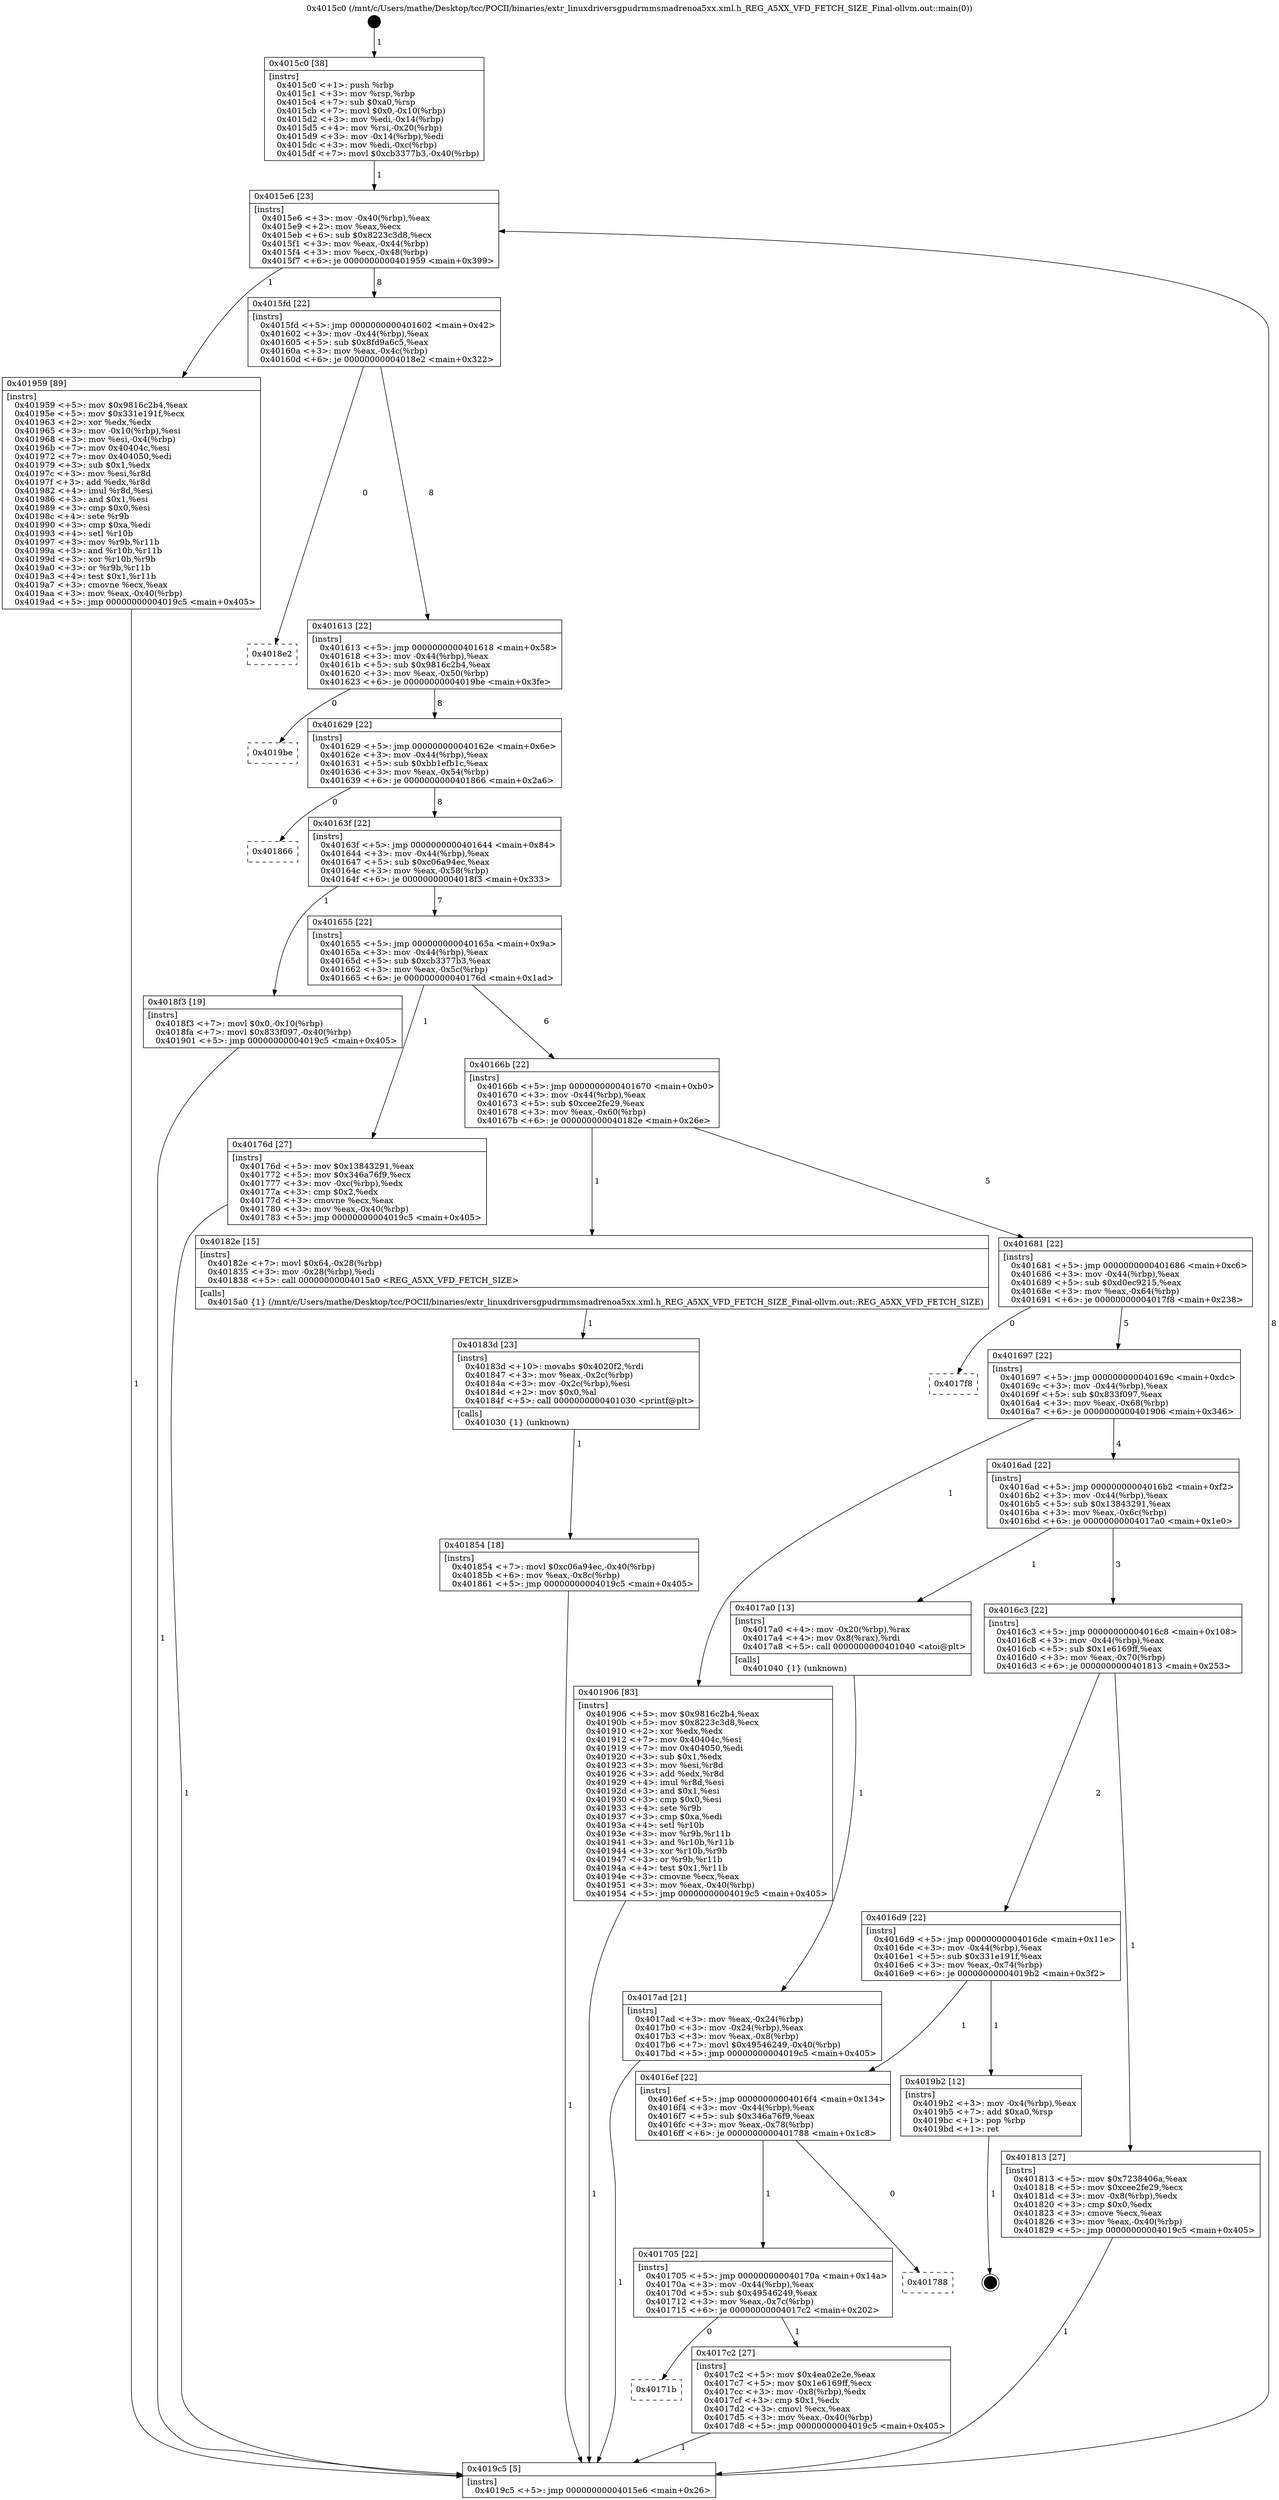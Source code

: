digraph "0x4015c0" {
  label = "0x4015c0 (/mnt/c/Users/mathe/Desktop/tcc/POCII/binaries/extr_linuxdriversgpudrmmsmadrenoa5xx.xml.h_REG_A5XX_VFD_FETCH_SIZE_Final-ollvm.out::main(0))"
  labelloc = "t"
  node[shape=record]

  Entry [label="",width=0.3,height=0.3,shape=circle,fillcolor=black,style=filled]
  "0x4015e6" [label="{
     0x4015e6 [23]\l
     | [instrs]\l
     &nbsp;&nbsp;0x4015e6 \<+3\>: mov -0x40(%rbp),%eax\l
     &nbsp;&nbsp;0x4015e9 \<+2\>: mov %eax,%ecx\l
     &nbsp;&nbsp;0x4015eb \<+6\>: sub $0x8223c3d8,%ecx\l
     &nbsp;&nbsp;0x4015f1 \<+3\>: mov %eax,-0x44(%rbp)\l
     &nbsp;&nbsp;0x4015f4 \<+3\>: mov %ecx,-0x48(%rbp)\l
     &nbsp;&nbsp;0x4015f7 \<+6\>: je 0000000000401959 \<main+0x399\>\l
  }"]
  "0x401959" [label="{
     0x401959 [89]\l
     | [instrs]\l
     &nbsp;&nbsp;0x401959 \<+5\>: mov $0x9816c2b4,%eax\l
     &nbsp;&nbsp;0x40195e \<+5\>: mov $0x331e191f,%ecx\l
     &nbsp;&nbsp;0x401963 \<+2\>: xor %edx,%edx\l
     &nbsp;&nbsp;0x401965 \<+3\>: mov -0x10(%rbp),%esi\l
     &nbsp;&nbsp;0x401968 \<+3\>: mov %esi,-0x4(%rbp)\l
     &nbsp;&nbsp;0x40196b \<+7\>: mov 0x40404c,%esi\l
     &nbsp;&nbsp;0x401972 \<+7\>: mov 0x404050,%edi\l
     &nbsp;&nbsp;0x401979 \<+3\>: sub $0x1,%edx\l
     &nbsp;&nbsp;0x40197c \<+3\>: mov %esi,%r8d\l
     &nbsp;&nbsp;0x40197f \<+3\>: add %edx,%r8d\l
     &nbsp;&nbsp;0x401982 \<+4\>: imul %r8d,%esi\l
     &nbsp;&nbsp;0x401986 \<+3\>: and $0x1,%esi\l
     &nbsp;&nbsp;0x401989 \<+3\>: cmp $0x0,%esi\l
     &nbsp;&nbsp;0x40198c \<+4\>: sete %r9b\l
     &nbsp;&nbsp;0x401990 \<+3\>: cmp $0xa,%edi\l
     &nbsp;&nbsp;0x401993 \<+4\>: setl %r10b\l
     &nbsp;&nbsp;0x401997 \<+3\>: mov %r9b,%r11b\l
     &nbsp;&nbsp;0x40199a \<+3\>: and %r10b,%r11b\l
     &nbsp;&nbsp;0x40199d \<+3\>: xor %r10b,%r9b\l
     &nbsp;&nbsp;0x4019a0 \<+3\>: or %r9b,%r11b\l
     &nbsp;&nbsp;0x4019a3 \<+4\>: test $0x1,%r11b\l
     &nbsp;&nbsp;0x4019a7 \<+3\>: cmovne %ecx,%eax\l
     &nbsp;&nbsp;0x4019aa \<+3\>: mov %eax,-0x40(%rbp)\l
     &nbsp;&nbsp;0x4019ad \<+5\>: jmp 00000000004019c5 \<main+0x405\>\l
  }"]
  "0x4015fd" [label="{
     0x4015fd [22]\l
     | [instrs]\l
     &nbsp;&nbsp;0x4015fd \<+5\>: jmp 0000000000401602 \<main+0x42\>\l
     &nbsp;&nbsp;0x401602 \<+3\>: mov -0x44(%rbp),%eax\l
     &nbsp;&nbsp;0x401605 \<+5\>: sub $0x8fd9a6c5,%eax\l
     &nbsp;&nbsp;0x40160a \<+3\>: mov %eax,-0x4c(%rbp)\l
     &nbsp;&nbsp;0x40160d \<+6\>: je 00000000004018e2 \<main+0x322\>\l
  }"]
  Exit [label="",width=0.3,height=0.3,shape=circle,fillcolor=black,style=filled,peripheries=2]
  "0x4018e2" [label="{
     0x4018e2\l
  }", style=dashed]
  "0x401613" [label="{
     0x401613 [22]\l
     | [instrs]\l
     &nbsp;&nbsp;0x401613 \<+5\>: jmp 0000000000401618 \<main+0x58\>\l
     &nbsp;&nbsp;0x401618 \<+3\>: mov -0x44(%rbp),%eax\l
     &nbsp;&nbsp;0x40161b \<+5\>: sub $0x9816c2b4,%eax\l
     &nbsp;&nbsp;0x401620 \<+3\>: mov %eax,-0x50(%rbp)\l
     &nbsp;&nbsp;0x401623 \<+6\>: je 00000000004019be \<main+0x3fe\>\l
  }"]
  "0x401854" [label="{
     0x401854 [18]\l
     | [instrs]\l
     &nbsp;&nbsp;0x401854 \<+7\>: movl $0xc06a94ec,-0x40(%rbp)\l
     &nbsp;&nbsp;0x40185b \<+6\>: mov %eax,-0x8c(%rbp)\l
     &nbsp;&nbsp;0x401861 \<+5\>: jmp 00000000004019c5 \<main+0x405\>\l
  }"]
  "0x4019be" [label="{
     0x4019be\l
  }", style=dashed]
  "0x401629" [label="{
     0x401629 [22]\l
     | [instrs]\l
     &nbsp;&nbsp;0x401629 \<+5\>: jmp 000000000040162e \<main+0x6e\>\l
     &nbsp;&nbsp;0x40162e \<+3\>: mov -0x44(%rbp),%eax\l
     &nbsp;&nbsp;0x401631 \<+5\>: sub $0xbb1efb1c,%eax\l
     &nbsp;&nbsp;0x401636 \<+3\>: mov %eax,-0x54(%rbp)\l
     &nbsp;&nbsp;0x401639 \<+6\>: je 0000000000401866 \<main+0x2a6\>\l
  }"]
  "0x40183d" [label="{
     0x40183d [23]\l
     | [instrs]\l
     &nbsp;&nbsp;0x40183d \<+10\>: movabs $0x4020f2,%rdi\l
     &nbsp;&nbsp;0x401847 \<+3\>: mov %eax,-0x2c(%rbp)\l
     &nbsp;&nbsp;0x40184a \<+3\>: mov -0x2c(%rbp),%esi\l
     &nbsp;&nbsp;0x40184d \<+2\>: mov $0x0,%al\l
     &nbsp;&nbsp;0x40184f \<+5\>: call 0000000000401030 \<printf@plt\>\l
     | [calls]\l
     &nbsp;&nbsp;0x401030 \{1\} (unknown)\l
  }"]
  "0x401866" [label="{
     0x401866\l
  }", style=dashed]
  "0x40163f" [label="{
     0x40163f [22]\l
     | [instrs]\l
     &nbsp;&nbsp;0x40163f \<+5\>: jmp 0000000000401644 \<main+0x84\>\l
     &nbsp;&nbsp;0x401644 \<+3\>: mov -0x44(%rbp),%eax\l
     &nbsp;&nbsp;0x401647 \<+5\>: sub $0xc06a94ec,%eax\l
     &nbsp;&nbsp;0x40164c \<+3\>: mov %eax,-0x58(%rbp)\l
     &nbsp;&nbsp;0x40164f \<+6\>: je 00000000004018f3 \<main+0x333\>\l
  }"]
  "0x40171b" [label="{
     0x40171b\l
  }", style=dashed]
  "0x4018f3" [label="{
     0x4018f3 [19]\l
     | [instrs]\l
     &nbsp;&nbsp;0x4018f3 \<+7\>: movl $0x0,-0x10(%rbp)\l
     &nbsp;&nbsp;0x4018fa \<+7\>: movl $0x833f097,-0x40(%rbp)\l
     &nbsp;&nbsp;0x401901 \<+5\>: jmp 00000000004019c5 \<main+0x405\>\l
  }"]
  "0x401655" [label="{
     0x401655 [22]\l
     | [instrs]\l
     &nbsp;&nbsp;0x401655 \<+5\>: jmp 000000000040165a \<main+0x9a\>\l
     &nbsp;&nbsp;0x40165a \<+3\>: mov -0x44(%rbp),%eax\l
     &nbsp;&nbsp;0x40165d \<+5\>: sub $0xcb3377b3,%eax\l
     &nbsp;&nbsp;0x401662 \<+3\>: mov %eax,-0x5c(%rbp)\l
     &nbsp;&nbsp;0x401665 \<+6\>: je 000000000040176d \<main+0x1ad\>\l
  }"]
  "0x4017c2" [label="{
     0x4017c2 [27]\l
     | [instrs]\l
     &nbsp;&nbsp;0x4017c2 \<+5\>: mov $0x4ea02e2e,%eax\l
     &nbsp;&nbsp;0x4017c7 \<+5\>: mov $0x1e6169ff,%ecx\l
     &nbsp;&nbsp;0x4017cc \<+3\>: mov -0x8(%rbp),%edx\l
     &nbsp;&nbsp;0x4017cf \<+3\>: cmp $0x1,%edx\l
     &nbsp;&nbsp;0x4017d2 \<+3\>: cmovl %ecx,%eax\l
     &nbsp;&nbsp;0x4017d5 \<+3\>: mov %eax,-0x40(%rbp)\l
     &nbsp;&nbsp;0x4017d8 \<+5\>: jmp 00000000004019c5 \<main+0x405\>\l
  }"]
  "0x40176d" [label="{
     0x40176d [27]\l
     | [instrs]\l
     &nbsp;&nbsp;0x40176d \<+5\>: mov $0x13843291,%eax\l
     &nbsp;&nbsp;0x401772 \<+5\>: mov $0x346a76f9,%ecx\l
     &nbsp;&nbsp;0x401777 \<+3\>: mov -0xc(%rbp),%edx\l
     &nbsp;&nbsp;0x40177a \<+3\>: cmp $0x2,%edx\l
     &nbsp;&nbsp;0x40177d \<+3\>: cmovne %ecx,%eax\l
     &nbsp;&nbsp;0x401780 \<+3\>: mov %eax,-0x40(%rbp)\l
     &nbsp;&nbsp;0x401783 \<+5\>: jmp 00000000004019c5 \<main+0x405\>\l
  }"]
  "0x40166b" [label="{
     0x40166b [22]\l
     | [instrs]\l
     &nbsp;&nbsp;0x40166b \<+5\>: jmp 0000000000401670 \<main+0xb0\>\l
     &nbsp;&nbsp;0x401670 \<+3\>: mov -0x44(%rbp),%eax\l
     &nbsp;&nbsp;0x401673 \<+5\>: sub $0xcee2fe29,%eax\l
     &nbsp;&nbsp;0x401678 \<+3\>: mov %eax,-0x60(%rbp)\l
     &nbsp;&nbsp;0x40167b \<+6\>: je 000000000040182e \<main+0x26e\>\l
  }"]
  "0x4019c5" [label="{
     0x4019c5 [5]\l
     | [instrs]\l
     &nbsp;&nbsp;0x4019c5 \<+5\>: jmp 00000000004015e6 \<main+0x26\>\l
  }"]
  "0x4015c0" [label="{
     0x4015c0 [38]\l
     | [instrs]\l
     &nbsp;&nbsp;0x4015c0 \<+1\>: push %rbp\l
     &nbsp;&nbsp;0x4015c1 \<+3\>: mov %rsp,%rbp\l
     &nbsp;&nbsp;0x4015c4 \<+7\>: sub $0xa0,%rsp\l
     &nbsp;&nbsp;0x4015cb \<+7\>: movl $0x0,-0x10(%rbp)\l
     &nbsp;&nbsp;0x4015d2 \<+3\>: mov %edi,-0x14(%rbp)\l
     &nbsp;&nbsp;0x4015d5 \<+4\>: mov %rsi,-0x20(%rbp)\l
     &nbsp;&nbsp;0x4015d9 \<+3\>: mov -0x14(%rbp),%edi\l
     &nbsp;&nbsp;0x4015dc \<+3\>: mov %edi,-0xc(%rbp)\l
     &nbsp;&nbsp;0x4015df \<+7\>: movl $0xcb3377b3,-0x40(%rbp)\l
  }"]
  "0x401705" [label="{
     0x401705 [22]\l
     | [instrs]\l
     &nbsp;&nbsp;0x401705 \<+5\>: jmp 000000000040170a \<main+0x14a\>\l
     &nbsp;&nbsp;0x40170a \<+3\>: mov -0x44(%rbp),%eax\l
     &nbsp;&nbsp;0x40170d \<+5\>: sub $0x49546249,%eax\l
     &nbsp;&nbsp;0x401712 \<+3\>: mov %eax,-0x7c(%rbp)\l
     &nbsp;&nbsp;0x401715 \<+6\>: je 00000000004017c2 \<main+0x202\>\l
  }"]
  "0x40182e" [label="{
     0x40182e [15]\l
     | [instrs]\l
     &nbsp;&nbsp;0x40182e \<+7\>: movl $0x64,-0x28(%rbp)\l
     &nbsp;&nbsp;0x401835 \<+3\>: mov -0x28(%rbp),%edi\l
     &nbsp;&nbsp;0x401838 \<+5\>: call 00000000004015a0 \<REG_A5XX_VFD_FETCH_SIZE\>\l
     | [calls]\l
     &nbsp;&nbsp;0x4015a0 \{1\} (/mnt/c/Users/mathe/Desktop/tcc/POCII/binaries/extr_linuxdriversgpudrmmsmadrenoa5xx.xml.h_REG_A5XX_VFD_FETCH_SIZE_Final-ollvm.out::REG_A5XX_VFD_FETCH_SIZE)\l
  }"]
  "0x401681" [label="{
     0x401681 [22]\l
     | [instrs]\l
     &nbsp;&nbsp;0x401681 \<+5\>: jmp 0000000000401686 \<main+0xc6\>\l
     &nbsp;&nbsp;0x401686 \<+3\>: mov -0x44(%rbp),%eax\l
     &nbsp;&nbsp;0x401689 \<+5\>: sub $0xd0ec9215,%eax\l
     &nbsp;&nbsp;0x40168e \<+3\>: mov %eax,-0x64(%rbp)\l
     &nbsp;&nbsp;0x401691 \<+6\>: je 00000000004017f8 \<main+0x238\>\l
  }"]
  "0x401788" [label="{
     0x401788\l
  }", style=dashed]
  "0x4017f8" [label="{
     0x4017f8\l
  }", style=dashed]
  "0x401697" [label="{
     0x401697 [22]\l
     | [instrs]\l
     &nbsp;&nbsp;0x401697 \<+5\>: jmp 000000000040169c \<main+0xdc\>\l
     &nbsp;&nbsp;0x40169c \<+3\>: mov -0x44(%rbp),%eax\l
     &nbsp;&nbsp;0x40169f \<+5\>: sub $0x833f097,%eax\l
     &nbsp;&nbsp;0x4016a4 \<+3\>: mov %eax,-0x68(%rbp)\l
     &nbsp;&nbsp;0x4016a7 \<+6\>: je 0000000000401906 \<main+0x346\>\l
  }"]
  "0x4016ef" [label="{
     0x4016ef [22]\l
     | [instrs]\l
     &nbsp;&nbsp;0x4016ef \<+5\>: jmp 00000000004016f4 \<main+0x134\>\l
     &nbsp;&nbsp;0x4016f4 \<+3\>: mov -0x44(%rbp),%eax\l
     &nbsp;&nbsp;0x4016f7 \<+5\>: sub $0x346a76f9,%eax\l
     &nbsp;&nbsp;0x4016fc \<+3\>: mov %eax,-0x78(%rbp)\l
     &nbsp;&nbsp;0x4016ff \<+6\>: je 0000000000401788 \<main+0x1c8\>\l
  }"]
  "0x401906" [label="{
     0x401906 [83]\l
     | [instrs]\l
     &nbsp;&nbsp;0x401906 \<+5\>: mov $0x9816c2b4,%eax\l
     &nbsp;&nbsp;0x40190b \<+5\>: mov $0x8223c3d8,%ecx\l
     &nbsp;&nbsp;0x401910 \<+2\>: xor %edx,%edx\l
     &nbsp;&nbsp;0x401912 \<+7\>: mov 0x40404c,%esi\l
     &nbsp;&nbsp;0x401919 \<+7\>: mov 0x404050,%edi\l
     &nbsp;&nbsp;0x401920 \<+3\>: sub $0x1,%edx\l
     &nbsp;&nbsp;0x401923 \<+3\>: mov %esi,%r8d\l
     &nbsp;&nbsp;0x401926 \<+3\>: add %edx,%r8d\l
     &nbsp;&nbsp;0x401929 \<+4\>: imul %r8d,%esi\l
     &nbsp;&nbsp;0x40192d \<+3\>: and $0x1,%esi\l
     &nbsp;&nbsp;0x401930 \<+3\>: cmp $0x0,%esi\l
     &nbsp;&nbsp;0x401933 \<+4\>: sete %r9b\l
     &nbsp;&nbsp;0x401937 \<+3\>: cmp $0xa,%edi\l
     &nbsp;&nbsp;0x40193a \<+4\>: setl %r10b\l
     &nbsp;&nbsp;0x40193e \<+3\>: mov %r9b,%r11b\l
     &nbsp;&nbsp;0x401941 \<+3\>: and %r10b,%r11b\l
     &nbsp;&nbsp;0x401944 \<+3\>: xor %r10b,%r9b\l
     &nbsp;&nbsp;0x401947 \<+3\>: or %r9b,%r11b\l
     &nbsp;&nbsp;0x40194a \<+4\>: test $0x1,%r11b\l
     &nbsp;&nbsp;0x40194e \<+3\>: cmovne %ecx,%eax\l
     &nbsp;&nbsp;0x401951 \<+3\>: mov %eax,-0x40(%rbp)\l
     &nbsp;&nbsp;0x401954 \<+5\>: jmp 00000000004019c5 \<main+0x405\>\l
  }"]
  "0x4016ad" [label="{
     0x4016ad [22]\l
     | [instrs]\l
     &nbsp;&nbsp;0x4016ad \<+5\>: jmp 00000000004016b2 \<main+0xf2\>\l
     &nbsp;&nbsp;0x4016b2 \<+3\>: mov -0x44(%rbp),%eax\l
     &nbsp;&nbsp;0x4016b5 \<+5\>: sub $0x13843291,%eax\l
     &nbsp;&nbsp;0x4016ba \<+3\>: mov %eax,-0x6c(%rbp)\l
     &nbsp;&nbsp;0x4016bd \<+6\>: je 00000000004017a0 \<main+0x1e0\>\l
  }"]
  "0x4019b2" [label="{
     0x4019b2 [12]\l
     | [instrs]\l
     &nbsp;&nbsp;0x4019b2 \<+3\>: mov -0x4(%rbp),%eax\l
     &nbsp;&nbsp;0x4019b5 \<+7\>: add $0xa0,%rsp\l
     &nbsp;&nbsp;0x4019bc \<+1\>: pop %rbp\l
     &nbsp;&nbsp;0x4019bd \<+1\>: ret\l
  }"]
  "0x4017a0" [label="{
     0x4017a0 [13]\l
     | [instrs]\l
     &nbsp;&nbsp;0x4017a0 \<+4\>: mov -0x20(%rbp),%rax\l
     &nbsp;&nbsp;0x4017a4 \<+4\>: mov 0x8(%rax),%rdi\l
     &nbsp;&nbsp;0x4017a8 \<+5\>: call 0000000000401040 \<atoi@plt\>\l
     | [calls]\l
     &nbsp;&nbsp;0x401040 \{1\} (unknown)\l
  }"]
  "0x4016c3" [label="{
     0x4016c3 [22]\l
     | [instrs]\l
     &nbsp;&nbsp;0x4016c3 \<+5\>: jmp 00000000004016c8 \<main+0x108\>\l
     &nbsp;&nbsp;0x4016c8 \<+3\>: mov -0x44(%rbp),%eax\l
     &nbsp;&nbsp;0x4016cb \<+5\>: sub $0x1e6169ff,%eax\l
     &nbsp;&nbsp;0x4016d0 \<+3\>: mov %eax,-0x70(%rbp)\l
     &nbsp;&nbsp;0x4016d3 \<+6\>: je 0000000000401813 \<main+0x253\>\l
  }"]
  "0x4017ad" [label="{
     0x4017ad [21]\l
     | [instrs]\l
     &nbsp;&nbsp;0x4017ad \<+3\>: mov %eax,-0x24(%rbp)\l
     &nbsp;&nbsp;0x4017b0 \<+3\>: mov -0x24(%rbp),%eax\l
     &nbsp;&nbsp;0x4017b3 \<+3\>: mov %eax,-0x8(%rbp)\l
     &nbsp;&nbsp;0x4017b6 \<+7\>: movl $0x49546249,-0x40(%rbp)\l
     &nbsp;&nbsp;0x4017bd \<+5\>: jmp 00000000004019c5 \<main+0x405\>\l
  }"]
  "0x4016d9" [label="{
     0x4016d9 [22]\l
     | [instrs]\l
     &nbsp;&nbsp;0x4016d9 \<+5\>: jmp 00000000004016de \<main+0x11e\>\l
     &nbsp;&nbsp;0x4016de \<+3\>: mov -0x44(%rbp),%eax\l
     &nbsp;&nbsp;0x4016e1 \<+5\>: sub $0x331e191f,%eax\l
     &nbsp;&nbsp;0x4016e6 \<+3\>: mov %eax,-0x74(%rbp)\l
     &nbsp;&nbsp;0x4016e9 \<+6\>: je 00000000004019b2 \<main+0x3f2\>\l
  }"]
  "0x401813" [label="{
     0x401813 [27]\l
     | [instrs]\l
     &nbsp;&nbsp;0x401813 \<+5\>: mov $0x7238406a,%eax\l
     &nbsp;&nbsp;0x401818 \<+5\>: mov $0xcee2fe29,%ecx\l
     &nbsp;&nbsp;0x40181d \<+3\>: mov -0x8(%rbp),%edx\l
     &nbsp;&nbsp;0x401820 \<+3\>: cmp $0x0,%edx\l
     &nbsp;&nbsp;0x401823 \<+3\>: cmove %ecx,%eax\l
     &nbsp;&nbsp;0x401826 \<+3\>: mov %eax,-0x40(%rbp)\l
     &nbsp;&nbsp;0x401829 \<+5\>: jmp 00000000004019c5 \<main+0x405\>\l
  }"]
  Entry -> "0x4015c0" [label=" 1"]
  "0x4015e6" -> "0x401959" [label=" 1"]
  "0x4015e6" -> "0x4015fd" [label=" 8"]
  "0x4019b2" -> Exit [label=" 1"]
  "0x4015fd" -> "0x4018e2" [label=" 0"]
  "0x4015fd" -> "0x401613" [label=" 8"]
  "0x401959" -> "0x4019c5" [label=" 1"]
  "0x401613" -> "0x4019be" [label=" 0"]
  "0x401613" -> "0x401629" [label=" 8"]
  "0x401906" -> "0x4019c5" [label=" 1"]
  "0x401629" -> "0x401866" [label=" 0"]
  "0x401629" -> "0x40163f" [label=" 8"]
  "0x4018f3" -> "0x4019c5" [label=" 1"]
  "0x40163f" -> "0x4018f3" [label=" 1"]
  "0x40163f" -> "0x401655" [label=" 7"]
  "0x401854" -> "0x4019c5" [label=" 1"]
  "0x401655" -> "0x40176d" [label=" 1"]
  "0x401655" -> "0x40166b" [label=" 6"]
  "0x40176d" -> "0x4019c5" [label=" 1"]
  "0x4015c0" -> "0x4015e6" [label=" 1"]
  "0x4019c5" -> "0x4015e6" [label=" 8"]
  "0x40183d" -> "0x401854" [label=" 1"]
  "0x40166b" -> "0x40182e" [label=" 1"]
  "0x40166b" -> "0x401681" [label=" 5"]
  "0x401813" -> "0x4019c5" [label=" 1"]
  "0x401681" -> "0x4017f8" [label=" 0"]
  "0x401681" -> "0x401697" [label=" 5"]
  "0x4017c2" -> "0x4019c5" [label=" 1"]
  "0x401697" -> "0x401906" [label=" 1"]
  "0x401697" -> "0x4016ad" [label=" 4"]
  "0x401705" -> "0x4017c2" [label=" 1"]
  "0x4016ad" -> "0x4017a0" [label=" 1"]
  "0x4016ad" -> "0x4016c3" [label=" 3"]
  "0x4017a0" -> "0x4017ad" [label=" 1"]
  "0x4017ad" -> "0x4019c5" [label=" 1"]
  "0x40182e" -> "0x40183d" [label=" 1"]
  "0x4016c3" -> "0x401813" [label=" 1"]
  "0x4016c3" -> "0x4016d9" [label=" 2"]
  "0x4016ef" -> "0x401705" [label=" 1"]
  "0x4016d9" -> "0x4019b2" [label=" 1"]
  "0x4016d9" -> "0x4016ef" [label=" 1"]
  "0x401705" -> "0x40171b" [label=" 0"]
  "0x4016ef" -> "0x401788" [label=" 0"]
}
